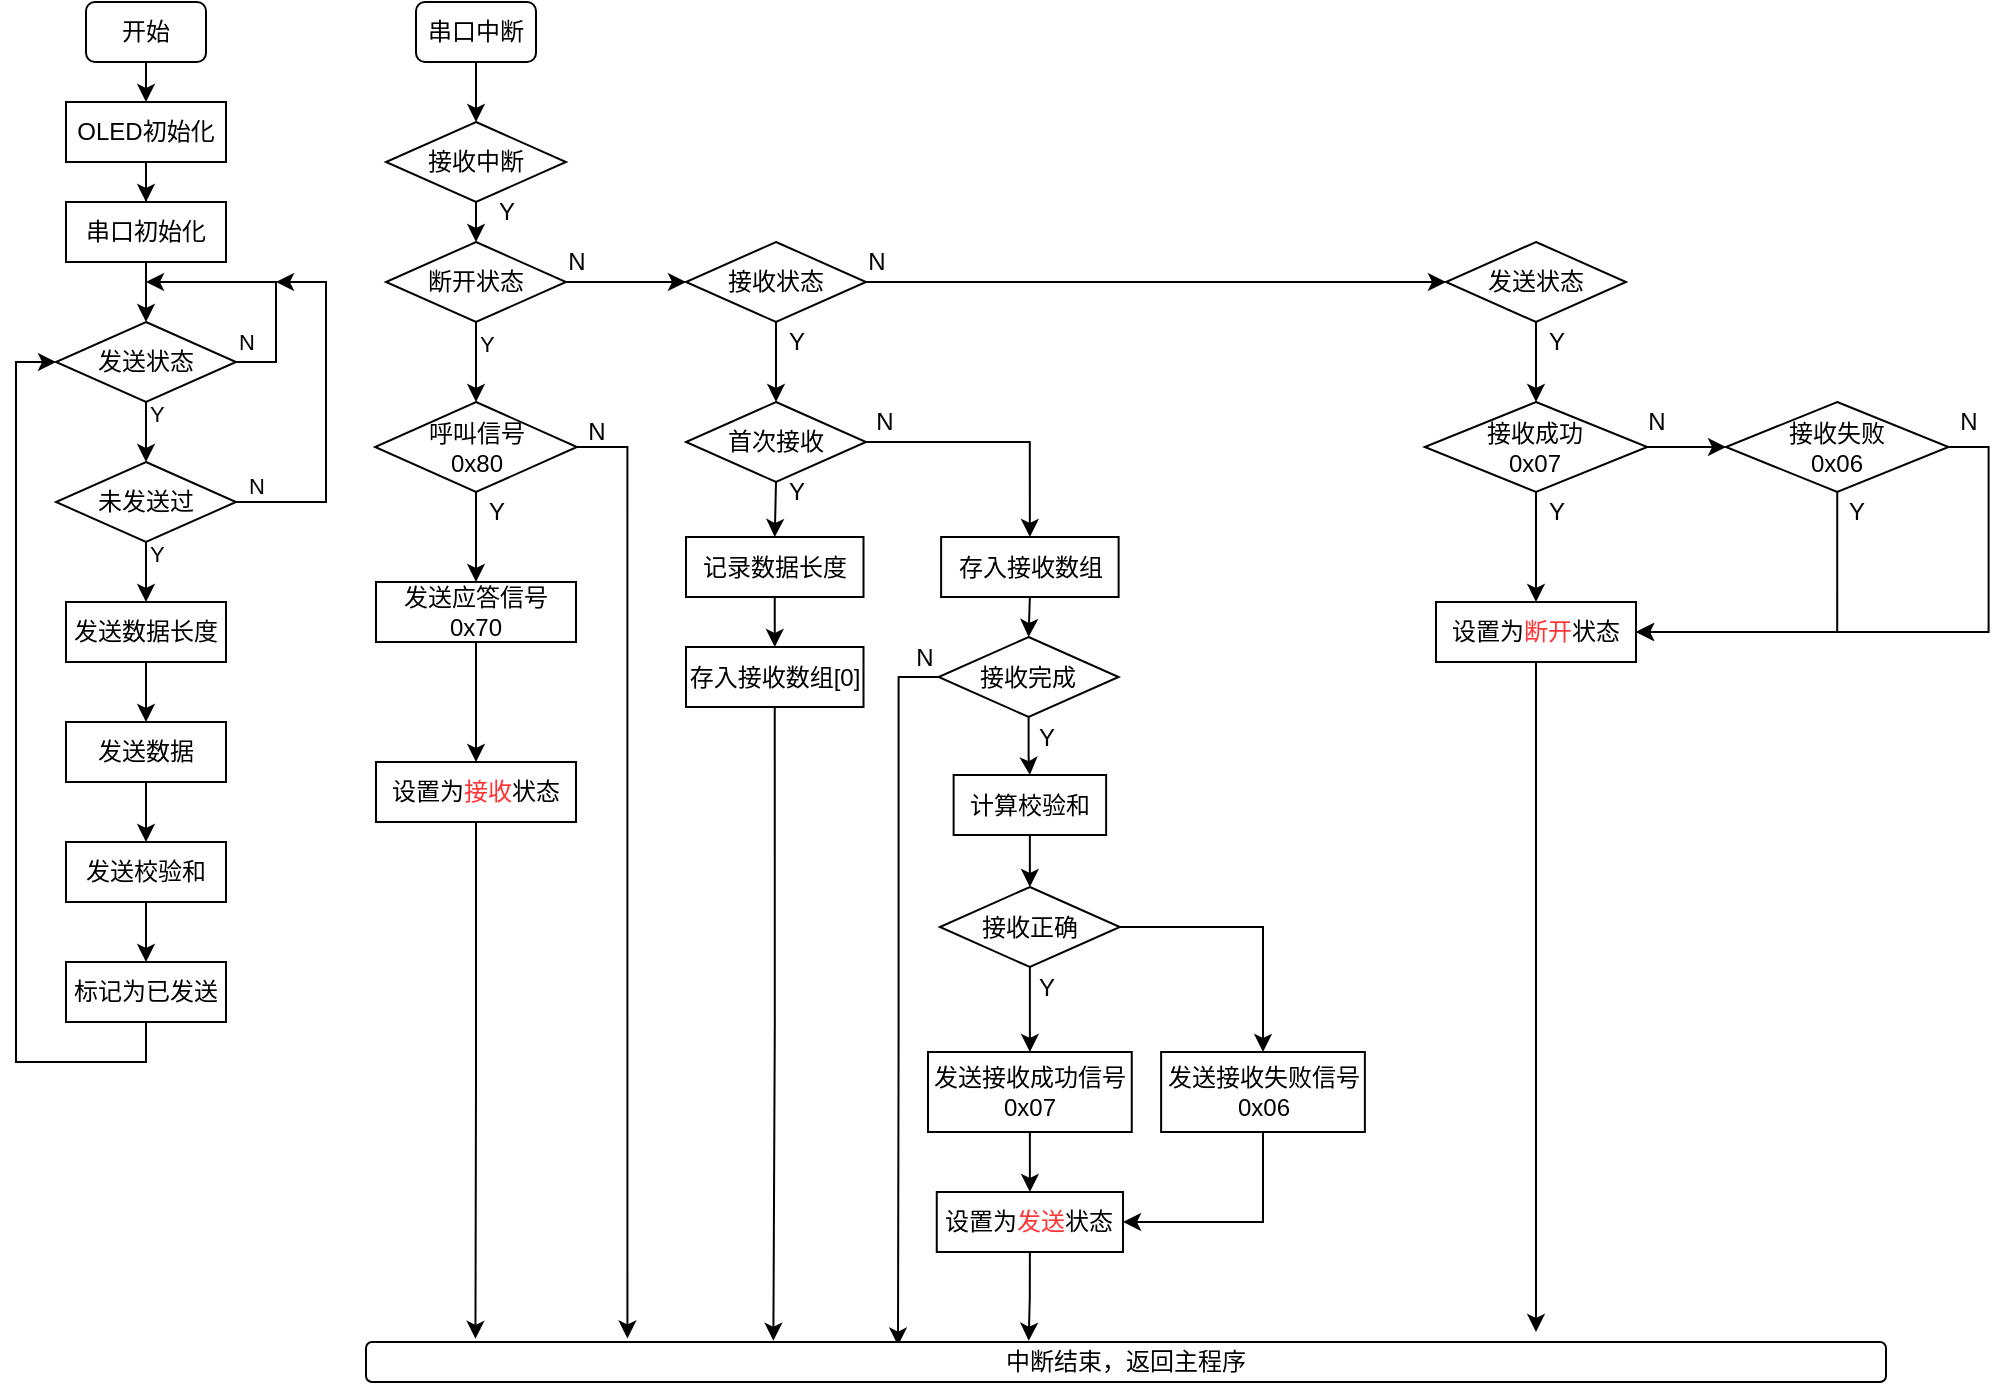 <mxfile version="14.2.9" type="github">
  <diagram id="C5RBs43oDa-KdzZeNtuy" name="Page-1">
    <mxGraphModel dx="981" dy="526" grid="1" gridSize="5" guides="1" tooltips="1" connect="1" arrows="1" fold="1" page="1" pageScale="1" pageWidth="1169" pageHeight="827" math="0" shadow="0">
      <root>
        <mxCell id="WIyWlLk6GJQsqaUBKTNV-0" />
        <mxCell id="WIyWlLk6GJQsqaUBKTNV-1" parent="WIyWlLk6GJQsqaUBKTNV-0" />
        <mxCell id="OFaKSV9ueONItdQXf5j2-81" value="Y" style="text;html=1;align=center;verticalAlign=middle;resizable=0;points=[];autosize=1;" vertex="1" parent="WIyWlLk6GJQsqaUBKTNV-1">
          <mxGeometry x="825" y="275" width="20" height="20" as="geometry" />
        </mxCell>
        <mxCell id="OFaKSV9ueONItdQXf5j2-3" style="edgeStyle=orthogonalEdgeStyle;rounded=0;orthogonalLoop=1;jettySize=auto;html=1;exitX=0.5;exitY=1;exitDx=0;exitDy=0;entryX=0.5;entryY=0;entryDx=0;entryDy=0;" edge="1" parent="WIyWlLk6GJQsqaUBKTNV-1" source="OFaKSV9ueONItdQXf5j2-4" target="OFaKSV9ueONItdQXf5j2-6">
          <mxGeometry relative="1" as="geometry" />
        </mxCell>
        <mxCell id="OFaKSV9ueONItdQXf5j2-4" value="开始" style="rounded=1;whiteSpace=wrap;html=1;" vertex="1" parent="WIyWlLk6GJQsqaUBKTNV-1">
          <mxGeometry x="100" y="30" width="60" height="30" as="geometry" />
        </mxCell>
        <mxCell id="OFaKSV9ueONItdQXf5j2-5" value="" style="edgeStyle=orthogonalEdgeStyle;rounded=0;orthogonalLoop=1;jettySize=auto;html=1;" edge="1" parent="WIyWlLk6GJQsqaUBKTNV-1" source="OFaKSV9ueONItdQXf5j2-6" target="OFaKSV9ueONItdQXf5j2-7">
          <mxGeometry relative="1" as="geometry" />
        </mxCell>
        <mxCell id="OFaKSV9ueONItdQXf5j2-6" value="OLED初始化" style="rounded=0;whiteSpace=wrap;html=1;" vertex="1" parent="WIyWlLk6GJQsqaUBKTNV-1">
          <mxGeometry x="90" y="80" width="80" height="30" as="geometry" />
        </mxCell>
        <mxCell id="OFaKSV9ueONItdQXf5j2-9" style="edgeStyle=orthogonalEdgeStyle;rounded=0;orthogonalLoop=1;jettySize=auto;html=1;exitX=0.5;exitY=1;exitDx=0;exitDy=0;entryX=0.5;entryY=0;entryDx=0;entryDy=0;" edge="1" parent="WIyWlLk6GJQsqaUBKTNV-1" source="OFaKSV9ueONItdQXf5j2-7" target="OFaKSV9ueONItdQXf5j2-8">
          <mxGeometry relative="1" as="geometry" />
        </mxCell>
        <mxCell id="OFaKSV9ueONItdQXf5j2-7" value="串口初始化" style="whiteSpace=wrap;html=1;rounded=0;" vertex="1" parent="WIyWlLk6GJQsqaUBKTNV-1">
          <mxGeometry x="90" y="130" width="80" height="30" as="geometry" />
        </mxCell>
        <mxCell id="OFaKSV9ueONItdQXf5j2-21" value="Y" style="edgeStyle=orthogonalEdgeStyle;rounded=0;orthogonalLoop=1;jettySize=auto;html=1;exitX=0.5;exitY=1;exitDx=0;exitDy=0;labelPosition=right;verticalLabelPosition=top;align=left;verticalAlign=bottom;entryX=0.5;entryY=0;entryDx=0;entryDy=0;" edge="1" parent="WIyWlLk6GJQsqaUBKTNV-1" source="OFaKSV9ueONItdQXf5j2-8" target="OFaKSV9ueONItdQXf5j2-20">
          <mxGeometry relative="1" as="geometry">
            <mxPoint x="130" y="250" as="targetPoint" />
          </mxGeometry>
        </mxCell>
        <mxCell id="OFaKSV9ueONItdQXf5j2-25" value="" style="edgeStyle=orthogonalEdgeStyle;rounded=0;orthogonalLoop=1;jettySize=auto;html=1;exitX=1;exitY=0.5;exitDx=0;exitDy=0;labelPosition=center;verticalLabelPosition=bottom;align=right;verticalAlign=bottom;" edge="1" parent="WIyWlLk6GJQsqaUBKTNV-1" source="OFaKSV9ueONItdQXf5j2-8">
          <mxGeometry relative="1" as="geometry">
            <mxPoint x="130" y="170" as="targetPoint" />
            <Array as="points">
              <mxPoint x="195" y="210" />
              <mxPoint x="195" y="170" />
            </Array>
          </mxGeometry>
        </mxCell>
        <mxCell id="OFaKSV9ueONItdQXf5j2-28" value="N" style="edgeLabel;html=1;align=center;verticalAlign=middle;resizable=0;points=[];" vertex="1" connectable="0" parent="OFaKSV9ueONItdQXf5j2-25">
          <mxGeometry x="-0.776" relative="1" as="geometry">
            <mxPoint x="-8.95" y="-10" as="offset" />
          </mxGeometry>
        </mxCell>
        <mxCell id="OFaKSV9ueONItdQXf5j2-8" value="发送状态" style="rhombus;whiteSpace=wrap;html=1;" vertex="1" parent="WIyWlLk6GJQsqaUBKTNV-1">
          <mxGeometry x="85" y="190" width="90" height="40" as="geometry" />
        </mxCell>
        <mxCell id="OFaKSV9ueONItdQXf5j2-14" value="" style="edgeStyle=orthogonalEdgeStyle;rounded=0;orthogonalLoop=1;jettySize=auto;html=1;" edge="1" parent="WIyWlLk6GJQsqaUBKTNV-1" source="OFaKSV9ueONItdQXf5j2-11" target="OFaKSV9ueONItdQXf5j2-13">
          <mxGeometry relative="1" as="geometry" />
        </mxCell>
        <mxCell id="OFaKSV9ueONItdQXf5j2-11" value="发送数据长度" style="whiteSpace=wrap;html=1;rounded=0;" vertex="1" parent="WIyWlLk6GJQsqaUBKTNV-1">
          <mxGeometry x="90" y="330" width="80" height="30" as="geometry" />
        </mxCell>
        <mxCell id="OFaKSV9ueONItdQXf5j2-16" value="" style="edgeStyle=orthogonalEdgeStyle;rounded=0;orthogonalLoop=1;jettySize=auto;html=1;" edge="1" parent="WIyWlLk6GJQsqaUBKTNV-1" source="OFaKSV9ueONItdQXf5j2-13" target="OFaKSV9ueONItdQXf5j2-15">
          <mxGeometry relative="1" as="geometry" />
        </mxCell>
        <mxCell id="OFaKSV9ueONItdQXf5j2-13" value="发送数据" style="whiteSpace=wrap;html=1;rounded=0;" vertex="1" parent="WIyWlLk6GJQsqaUBKTNV-1">
          <mxGeometry x="90" y="390" width="80" height="30" as="geometry" />
        </mxCell>
        <mxCell id="OFaKSV9ueONItdQXf5j2-18" value="" style="edgeStyle=orthogonalEdgeStyle;rounded=0;orthogonalLoop=1;jettySize=auto;html=1;" edge="1" parent="WIyWlLk6GJQsqaUBKTNV-1" source="OFaKSV9ueONItdQXf5j2-15" target="OFaKSV9ueONItdQXf5j2-17">
          <mxGeometry relative="1" as="geometry" />
        </mxCell>
        <mxCell id="OFaKSV9ueONItdQXf5j2-15" value="发送校验和" style="whiteSpace=wrap;html=1;rounded=0;" vertex="1" parent="WIyWlLk6GJQsqaUBKTNV-1">
          <mxGeometry x="90" y="450" width="80" height="30" as="geometry" />
        </mxCell>
        <mxCell id="OFaKSV9ueONItdQXf5j2-23" style="edgeStyle=orthogonalEdgeStyle;rounded=0;orthogonalLoop=1;jettySize=auto;html=1;exitX=0.5;exitY=1;exitDx=0;exitDy=0;entryX=0;entryY=0.5;entryDx=0;entryDy=0;" edge="1" parent="WIyWlLk6GJQsqaUBKTNV-1" source="OFaKSV9ueONItdQXf5j2-17" target="OFaKSV9ueONItdQXf5j2-8">
          <mxGeometry relative="1" as="geometry" />
        </mxCell>
        <mxCell id="OFaKSV9ueONItdQXf5j2-17" value="标记为已发送" style="whiteSpace=wrap;html=1;rounded=0;" vertex="1" parent="WIyWlLk6GJQsqaUBKTNV-1">
          <mxGeometry x="90" y="510" width="80" height="30" as="geometry" />
        </mxCell>
        <mxCell id="OFaKSV9ueONItdQXf5j2-22" value="Y" style="edgeStyle=orthogonalEdgeStyle;rounded=0;orthogonalLoop=1;jettySize=auto;html=1;exitX=0.5;exitY=1;exitDx=0;exitDy=0;entryX=0.5;entryY=0;entryDx=0;entryDy=0;labelPosition=right;verticalLabelPosition=top;align=left;verticalAlign=bottom;" edge="1" parent="WIyWlLk6GJQsqaUBKTNV-1" source="OFaKSV9ueONItdQXf5j2-20" target="OFaKSV9ueONItdQXf5j2-11">
          <mxGeometry relative="1" as="geometry" />
        </mxCell>
        <mxCell id="OFaKSV9ueONItdQXf5j2-24" style="edgeStyle=orthogonalEdgeStyle;rounded=0;orthogonalLoop=1;jettySize=auto;html=1;exitX=1;exitY=0.5;exitDx=0;exitDy=0;" edge="1" parent="WIyWlLk6GJQsqaUBKTNV-1" source="OFaKSV9ueONItdQXf5j2-20">
          <mxGeometry relative="1" as="geometry">
            <mxPoint x="195" y="170" as="targetPoint" />
            <Array as="points">
              <mxPoint x="220" y="280" />
              <mxPoint x="220" y="170" />
            </Array>
          </mxGeometry>
        </mxCell>
        <mxCell id="OFaKSV9ueONItdQXf5j2-26" value="N" style="edgeLabel;html=1;align=center;verticalAlign=bottom;resizable=0;points=[];" vertex="1" connectable="0" parent="OFaKSV9ueONItdQXf5j2-24">
          <mxGeometry x="-0.893" relative="1" as="geometry">
            <mxPoint as="offset" />
          </mxGeometry>
        </mxCell>
        <mxCell id="OFaKSV9ueONItdQXf5j2-20" value="未发送过" style="rhombus;whiteSpace=wrap;html=1;" vertex="1" parent="WIyWlLk6GJQsqaUBKTNV-1">
          <mxGeometry x="85" y="260" width="90" height="40" as="geometry" />
        </mxCell>
        <mxCell id="OFaKSV9ueONItdQXf5j2-29" style="edgeStyle=orthogonalEdgeStyle;rounded=0;orthogonalLoop=1;jettySize=auto;html=1;exitX=0.5;exitY=1;exitDx=0;exitDy=0;entryX=0.5;entryY=0;entryDx=0;entryDy=0;" edge="1" parent="WIyWlLk6GJQsqaUBKTNV-1" source="OFaKSV9ueONItdQXf5j2-30" target="OFaKSV9ueONItdQXf5j2-31">
          <mxGeometry relative="1" as="geometry" />
        </mxCell>
        <mxCell id="OFaKSV9ueONItdQXf5j2-30" value="串口中断" style="rounded=1;whiteSpace=wrap;html=1;" vertex="1" parent="WIyWlLk6GJQsqaUBKTNV-1">
          <mxGeometry x="265" y="30" width="60" height="30" as="geometry" />
        </mxCell>
        <mxCell id="OFaKSV9ueONItdQXf5j2-33" style="edgeStyle=orthogonalEdgeStyle;rounded=0;orthogonalLoop=1;jettySize=auto;html=1;exitX=0.5;exitY=1;exitDx=0;exitDy=0;entryX=0.5;entryY=0;entryDx=0;entryDy=0;align=right;" edge="1" parent="WIyWlLk6GJQsqaUBKTNV-1" source="OFaKSV9ueONItdQXf5j2-31" target="OFaKSV9ueONItdQXf5j2-32">
          <mxGeometry relative="1" as="geometry" />
        </mxCell>
        <mxCell id="OFaKSV9ueONItdQXf5j2-31" value="接收中断" style="rhombus;whiteSpace=wrap;html=1;" vertex="1" parent="WIyWlLk6GJQsqaUBKTNV-1">
          <mxGeometry x="250" y="90" width="90" height="40" as="geometry" />
        </mxCell>
        <mxCell id="OFaKSV9ueONItdQXf5j2-36" style="edgeStyle=orthogonalEdgeStyle;rounded=0;orthogonalLoop=1;jettySize=auto;html=1;exitX=1;exitY=0.5;exitDx=0;exitDy=0;entryX=0;entryY=0.5;entryDx=0;entryDy=0;align=right;" edge="1" parent="WIyWlLk6GJQsqaUBKTNV-1" source="OFaKSV9ueONItdQXf5j2-32" target="OFaKSV9ueONItdQXf5j2-34">
          <mxGeometry relative="1" as="geometry" />
        </mxCell>
        <mxCell id="OFaKSV9ueONItdQXf5j2-39" value="Y" style="edgeStyle=orthogonalEdgeStyle;rounded=0;orthogonalLoop=1;jettySize=auto;html=1;exitX=0.5;exitY=1;exitDx=0;exitDy=0;entryX=0.5;entryY=0;entryDx=0;entryDy=0;align=left;labelPosition=right;verticalLabelPosition=top;verticalAlign=bottom;" edge="1" parent="WIyWlLk6GJQsqaUBKTNV-1" source="OFaKSV9ueONItdQXf5j2-32" target="OFaKSV9ueONItdQXf5j2-38">
          <mxGeometry relative="1" as="geometry" />
        </mxCell>
        <mxCell id="OFaKSV9ueONItdQXf5j2-32" value="断开状态" style="rhombus;whiteSpace=wrap;html=1;" vertex="1" parent="WIyWlLk6GJQsqaUBKTNV-1">
          <mxGeometry x="250" y="150" width="90" height="40" as="geometry" />
        </mxCell>
        <mxCell id="OFaKSV9ueONItdQXf5j2-37" style="edgeStyle=orthogonalEdgeStyle;rounded=0;orthogonalLoop=1;jettySize=auto;html=1;exitX=1;exitY=0.5;exitDx=0;exitDy=0;entryX=0;entryY=0.5;entryDx=0;entryDy=0;align=right;" edge="1" parent="WIyWlLk6GJQsqaUBKTNV-1" source="OFaKSV9ueONItdQXf5j2-34" target="OFaKSV9ueONItdQXf5j2-35">
          <mxGeometry relative="1" as="geometry" />
        </mxCell>
        <mxCell id="OFaKSV9ueONItdQXf5j2-65" style="edgeStyle=orthogonalEdgeStyle;rounded=0;orthogonalLoop=1;jettySize=auto;html=1;exitX=0.5;exitY=1;exitDx=0;exitDy=0;entryX=0.5;entryY=0;entryDx=0;entryDy=0;align=right;" edge="1" parent="WIyWlLk6GJQsqaUBKTNV-1" source="OFaKSV9ueONItdQXf5j2-34" target="OFaKSV9ueONItdQXf5j2-47">
          <mxGeometry relative="1" as="geometry" />
        </mxCell>
        <mxCell id="OFaKSV9ueONItdQXf5j2-34" value="接收状态" style="rhombus;whiteSpace=wrap;html=1;" vertex="1" parent="WIyWlLk6GJQsqaUBKTNV-1">
          <mxGeometry x="400" y="150" width="90" height="40" as="geometry" />
        </mxCell>
        <mxCell id="OFaKSV9ueONItdQXf5j2-75" style="edgeStyle=orthogonalEdgeStyle;rounded=0;orthogonalLoop=1;jettySize=auto;html=1;exitX=0.5;exitY=1;exitDx=0;exitDy=0;entryX=0.5;entryY=0;entryDx=0;entryDy=0;align=right;" edge="1" parent="WIyWlLk6GJQsqaUBKTNV-1" source="OFaKSV9ueONItdQXf5j2-35" target="OFaKSV9ueONItdQXf5j2-70">
          <mxGeometry relative="1" as="geometry" />
        </mxCell>
        <mxCell id="OFaKSV9ueONItdQXf5j2-35" value="发送状态" style="rhombus;whiteSpace=wrap;html=1;" vertex="1" parent="WIyWlLk6GJQsqaUBKTNV-1">
          <mxGeometry x="780" y="150" width="90" height="40" as="geometry" />
        </mxCell>
        <mxCell id="OFaKSV9ueONItdQXf5j2-43" style="edgeStyle=orthogonalEdgeStyle;rounded=0;orthogonalLoop=1;jettySize=auto;html=1;exitX=0.5;exitY=1;exitDx=0;exitDy=0;entryX=0.5;entryY=0;entryDx=0;entryDy=0;align=right;" edge="1" parent="WIyWlLk6GJQsqaUBKTNV-1" source="OFaKSV9ueONItdQXf5j2-38" target="OFaKSV9ueONItdQXf5j2-42">
          <mxGeometry relative="1" as="geometry" />
        </mxCell>
        <mxCell id="OFaKSV9ueONItdQXf5j2-102" style="edgeStyle=orthogonalEdgeStyle;rounded=0;orthogonalLoop=1;jettySize=auto;html=1;exitX=1;exitY=0.5;exitDx=0;exitDy=0;entryX=0.172;entryY=-0.089;entryDx=0;entryDy=0;entryPerimeter=0;align=right;" edge="1" parent="WIyWlLk6GJQsqaUBKTNV-1" source="OFaKSV9ueONItdQXf5j2-38" target="OFaKSV9ueONItdQXf5j2-89">
          <mxGeometry relative="1" as="geometry" />
        </mxCell>
        <mxCell id="OFaKSV9ueONItdQXf5j2-38" value="呼叫信号&lt;br&gt;0x80" style="rhombus;whiteSpace=wrap;html=1;" vertex="1" parent="WIyWlLk6GJQsqaUBKTNV-1">
          <mxGeometry x="244.54" y="230" width="100.93" height="45" as="geometry" />
        </mxCell>
        <mxCell id="OFaKSV9ueONItdQXf5j2-90" style="edgeStyle=orthogonalEdgeStyle;rounded=0;orthogonalLoop=1;jettySize=auto;html=1;exitX=0.5;exitY=1;exitDx=0;exitDy=0;entryX=0.072;entryY=-0.079;entryDx=0;entryDy=0;entryPerimeter=0;align=right;" edge="1" parent="WIyWlLk6GJQsqaUBKTNV-1" source="OFaKSV9ueONItdQXf5j2-40" target="OFaKSV9ueONItdQXf5j2-89">
          <mxGeometry relative="1" as="geometry" />
        </mxCell>
        <mxCell id="OFaKSV9ueONItdQXf5j2-40" value="设置为&lt;font color=&quot;#ff3333&quot;&gt;接收&lt;/font&gt;状态" style="whiteSpace=wrap;html=1;" vertex="1" parent="WIyWlLk6GJQsqaUBKTNV-1">
          <mxGeometry x="245" y="410" width="100" height="30" as="geometry" />
        </mxCell>
        <mxCell id="OFaKSV9ueONItdQXf5j2-44" style="edgeStyle=orthogonalEdgeStyle;rounded=0;orthogonalLoop=1;jettySize=auto;html=1;exitX=0.5;exitY=1;exitDx=0;exitDy=0;entryX=0.5;entryY=0;entryDx=0;entryDy=0;align=right;" edge="1" parent="WIyWlLk6GJQsqaUBKTNV-1" source="OFaKSV9ueONItdQXf5j2-42" target="OFaKSV9ueONItdQXf5j2-40">
          <mxGeometry relative="1" as="geometry" />
        </mxCell>
        <mxCell id="OFaKSV9ueONItdQXf5j2-42" value="发送应答信号&lt;br&gt;0x70" style="whiteSpace=wrap;html=1;" vertex="1" parent="WIyWlLk6GJQsqaUBKTNV-1">
          <mxGeometry x="245" y="320" width="100" height="30" as="geometry" />
        </mxCell>
        <mxCell id="OFaKSV9ueONItdQXf5j2-45" style="edgeStyle=orthogonalEdgeStyle;rounded=0;orthogonalLoop=1;jettySize=auto;html=1;exitX=0.5;exitY=1;exitDx=0;exitDy=0;entryX=0.5;entryY=0;entryDx=0;entryDy=0;" edge="1" parent="WIyWlLk6GJQsqaUBKTNV-1" source="OFaKSV9ueONItdQXf5j2-47" target="OFaKSV9ueONItdQXf5j2-50">
          <mxGeometry relative="1" as="geometry" />
        </mxCell>
        <mxCell id="OFaKSV9ueONItdQXf5j2-46" style="edgeStyle=orthogonalEdgeStyle;rounded=0;orthogonalLoop=1;jettySize=auto;html=1;exitX=1;exitY=0.5;exitDx=0;exitDy=0;entryX=0.5;entryY=0;entryDx=0;entryDy=0;" edge="1" parent="WIyWlLk6GJQsqaUBKTNV-1" source="OFaKSV9ueONItdQXf5j2-47" target="OFaKSV9ueONItdQXf5j2-52">
          <mxGeometry relative="1" as="geometry" />
        </mxCell>
        <mxCell id="OFaKSV9ueONItdQXf5j2-47" value="首次接收" style="rhombus;whiteSpace=wrap;html=1;" vertex="1" parent="WIyWlLk6GJQsqaUBKTNV-1">
          <mxGeometry x="400" y="230" width="90" height="40" as="geometry" />
        </mxCell>
        <mxCell id="OFaKSV9ueONItdQXf5j2-91" style="edgeStyle=orthogonalEdgeStyle;rounded=0;orthogonalLoop=1;jettySize=auto;html=1;exitX=0.5;exitY=1;exitDx=0;exitDy=0;entryX=0.268;entryY=-0.031;entryDx=0;entryDy=0;entryPerimeter=0;align=right;" edge="1" parent="WIyWlLk6GJQsqaUBKTNV-1" source="OFaKSV9ueONItdQXf5j2-48" target="OFaKSV9ueONItdQXf5j2-89">
          <mxGeometry relative="1" as="geometry" />
        </mxCell>
        <mxCell id="OFaKSV9ueONItdQXf5j2-48" value="存入接收数组[0]" style="whiteSpace=wrap;html=1;" vertex="1" parent="WIyWlLk6GJQsqaUBKTNV-1">
          <mxGeometry x="400" y="352.5" width="88.75" height="30" as="geometry" />
        </mxCell>
        <mxCell id="OFaKSV9ueONItdQXf5j2-49" style="edgeStyle=orthogonalEdgeStyle;rounded=0;orthogonalLoop=1;jettySize=auto;html=1;exitX=0.5;exitY=1;exitDx=0;exitDy=0;entryX=0.5;entryY=0;entryDx=0;entryDy=0;" edge="1" parent="WIyWlLk6GJQsqaUBKTNV-1" source="OFaKSV9ueONItdQXf5j2-50" target="OFaKSV9ueONItdQXf5j2-48">
          <mxGeometry relative="1" as="geometry" />
        </mxCell>
        <mxCell id="OFaKSV9ueONItdQXf5j2-50" value="记录数据长度" style="whiteSpace=wrap;html=1;" vertex="1" parent="WIyWlLk6GJQsqaUBKTNV-1">
          <mxGeometry x="400" y="297.5" width="88.75" height="30" as="geometry" />
        </mxCell>
        <mxCell id="OFaKSV9ueONItdQXf5j2-51" style="edgeStyle=orthogonalEdgeStyle;rounded=0;orthogonalLoop=1;jettySize=auto;html=1;exitX=0.5;exitY=1;exitDx=0;exitDy=0;entryX=0.5;entryY=0;entryDx=0;entryDy=0;" edge="1" parent="WIyWlLk6GJQsqaUBKTNV-1" source="OFaKSV9ueONItdQXf5j2-52" target="OFaKSV9ueONItdQXf5j2-54">
          <mxGeometry relative="1" as="geometry" />
        </mxCell>
        <mxCell id="OFaKSV9ueONItdQXf5j2-52" value="存入接收数组" style="whiteSpace=wrap;html=1;" vertex="1" parent="WIyWlLk6GJQsqaUBKTNV-1">
          <mxGeometry x="527.56" y="297.5" width="88.75" height="30" as="geometry" />
        </mxCell>
        <mxCell id="OFaKSV9ueONItdQXf5j2-53" value="" style="edgeStyle=orthogonalEdgeStyle;rounded=0;orthogonalLoop=1;jettySize=auto;html=1;" edge="1" parent="WIyWlLk6GJQsqaUBKTNV-1" source="OFaKSV9ueONItdQXf5j2-54" target="OFaKSV9ueONItdQXf5j2-56">
          <mxGeometry relative="1" as="geometry" />
        </mxCell>
        <mxCell id="OFaKSV9ueONItdQXf5j2-100" style="edgeStyle=orthogonalEdgeStyle;rounded=0;orthogonalLoop=1;jettySize=auto;html=1;exitX=0;exitY=0.5;exitDx=0;exitDy=0;entryX=0.35;entryY=0.088;entryDx=0;entryDy=0;entryPerimeter=0;align=right;" edge="1" parent="WIyWlLk6GJQsqaUBKTNV-1" source="OFaKSV9ueONItdQXf5j2-54" target="OFaKSV9ueONItdQXf5j2-89">
          <mxGeometry relative="1" as="geometry" />
        </mxCell>
        <mxCell id="OFaKSV9ueONItdQXf5j2-54" value="接收完成" style="rhombus;whiteSpace=wrap;html=1;" vertex="1" parent="WIyWlLk6GJQsqaUBKTNV-1">
          <mxGeometry x="526.31" y="347.5" width="90" height="40" as="geometry" />
        </mxCell>
        <mxCell id="OFaKSV9ueONItdQXf5j2-55" style="edgeStyle=orthogonalEdgeStyle;rounded=0;orthogonalLoop=1;jettySize=auto;html=1;exitX=0.5;exitY=1;exitDx=0;exitDy=0;entryX=0.5;entryY=0;entryDx=0;entryDy=0;" edge="1" parent="WIyWlLk6GJQsqaUBKTNV-1" source="OFaKSV9ueONItdQXf5j2-56" target="OFaKSV9ueONItdQXf5j2-59">
          <mxGeometry relative="1" as="geometry" />
        </mxCell>
        <mxCell id="OFaKSV9ueONItdQXf5j2-56" value="计算校验和" style="whiteSpace=wrap;html=1;" vertex="1" parent="WIyWlLk6GJQsqaUBKTNV-1">
          <mxGeometry x="533.81" y="416.5" width="76.25" height="30" as="geometry" />
        </mxCell>
        <mxCell id="OFaKSV9ueONItdQXf5j2-57" style="edgeStyle=orthogonalEdgeStyle;rounded=0;orthogonalLoop=1;jettySize=auto;html=1;exitX=0.5;exitY=1;exitDx=0;exitDy=0;entryX=0.5;entryY=0;entryDx=0;entryDy=0;" edge="1" parent="WIyWlLk6GJQsqaUBKTNV-1" source="OFaKSV9ueONItdQXf5j2-59" target="OFaKSV9ueONItdQXf5j2-62">
          <mxGeometry relative="1" as="geometry" />
        </mxCell>
        <mxCell id="OFaKSV9ueONItdQXf5j2-58" style="edgeStyle=orthogonalEdgeStyle;rounded=0;orthogonalLoop=1;jettySize=auto;html=1;exitX=1;exitY=0.5;exitDx=0;exitDy=0;entryX=0.5;entryY=0;entryDx=0;entryDy=0;" edge="1" parent="WIyWlLk6GJQsqaUBKTNV-1" source="OFaKSV9ueONItdQXf5j2-59" target="OFaKSV9ueONItdQXf5j2-64">
          <mxGeometry relative="1" as="geometry" />
        </mxCell>
        <mxCell id="OFaKSV9ueONItdQXf5j2-59" value="接收正确" style="rhombus;whiteSpace=wrap;html=1;" vertex="1" parent="WIyWlLk6GJQsqaUBKTNV-1">
          <mxGeometry x="526.94" y="472.5" width="90" height="40" as="geometry" />
        </mxCell>
        <mxCell id="OFaKSV9ueONItdQXf5j2-92" style="edgeStyle=orthogonalEdgeStyle;rounded=0;orthogonalLoop=1;jettySize=auto;html=1;exitX=0.5;exitY=1;exitDx=0;exitDy=0;entryX=0.436;entryY=-0.031;entryDx=0;entryDy=0;entryPerimeter=0;align=right;" edge="1" parent="WIyWlLk6GJQsqaUBKTNV-1" source="OFaKSV9ueONItdQXf5j2-60" target="OFaKSV9ueONItdQXf5j2-89">
          <mxGeometry relative="1" as="geometry" />
        </mxCell>
        <mxCell id="OFaKSV9ueONItdQXf5j2-60" value="设置为&lt;font color=&quot;#ff3333&quot;&gt;发送&lt;/font&gt;状态" style="whiteSpace=wrap;html=1;" vertex="1" parent="WIyWlLk6GJQsqaUBKTNV-1">
          <mxGeometry x="525.38" y="625" width="93.13" height="30" as="geometry" />
        </mxCell>
        <mxCell id="OFaKSV9ueONItdQXf5j2-61" style="edgeStyle=orthogonalEdgeStyle;rounded=0;orthogonalLoop=1;jettySize=auto;html=1;exitX=0.5;exitY=1;exitDx=0;exitDy=0;entryX=0.5;entryY=0;entryDx=0;entryDy=0;" edge="1" parent="WIyWlLk6GJQsqaUBKTNV-1" source="OFaKSV9ueONItdQXf5j2-62" target="OFaKSV9ueONItdQXf5j2-60">
          <mxGeometry relative="1" as="geometry" />
        </mxCell>
        <mxCell id="OFaKSV9ueONItdQXf5j2-62" value="发送接收成功信号&lt;br&gt;0x07" style="whiteSpace=wrap;html=1;" vertex="1" parent="WIyWlLk6GJQsqaUBKTNV-1">
          <mxGeometry x="521" y="555" width="101.88" height="40" as="geometry" />
        </mxCell>
        <mxCell id="OFaKSV9ueONItdQXf5j2-63" style="edgeStyle=orthogonalEdgeStyle;rounded=0;orthogonalLoop=1;jettySize=auto;html=1;exitX=0.5;exitY=1;exitDx=0;exitDy=0;entryX=1;entryY=0.5;entryDx=0;entryDy=0;" edge="1" parent="WIyWlLk6GJQsqaUBKTNV-1" source="OFaKSV9ueONItdQXf5j2-64" target="OFaKSV9ueONItdQXf5j2-60">
          <mxGeometry relative="1" as="geometry" />
        </mxCell>
        <mxCell id="OFaKSV9ueONItdQXf5j2-64" value="发送接收失败信号&lt;br&gt;0x06" style="whiteSpace=wrap;html=1;" vertex="1" parent="WIyWlLk6GJQsqaUBKTNV-1">
          <mxGeometry x="637.56" y="555" width="101.88" height="40" as="geometry" />
        </mxCell>
        <mxCell id="OFaKSV9ueONItdQXf5j2-69" value="" style="edgeStyle=orthogonalEdgeStyle;rounded=0;orthogonalLoop=1;jettySize=auto;html=1;" edge="1" parent="WIyWlLk6GJQsqaUBKTNV-1" source="OFaKSV9ueONItdQXf5j2-70" target="OFaKSV9ueONItdQXf5j2-73">
          <mxGeometry relative="1" as="geometry" />
        </mxCell>
        <mxCell id="OFaKSV9ueONItdQXf5j2-79" style="edgeStyle=orthogonalEdgeStyle;rounded=0;orthogonalLoop=1;jettySize=auto;html=1;exitX=0.5;exitY=1;exitDx=0;exitDy=0;align=right;" edge="1" parent="WIyWlLk6GJQsqaUBKTNV-1" source="OFaKSV9ueONItdQXf5j2-70">
          <mxGeometry relative="1" as="geometry">
            <mxPoint x="825" y="330" as="targetPoint" />
          </mxGeometry>
        </mxCell>
        <mxCell id="OFaKSV9ueONItdQXf5j2-70" value="接收成功&lt;br&gt;0x07" style="rhombus;whiteSpace=wrap;html=1;" vertex="1" parent="WIyWlLk6GJQsqaUBKTNV-1">
          <mxGeometry x="769.38" y="230" width="111.25" height="45" as="geometry" />
        </mxCell>
        <mxCell id="OFaKSV9ueONItdQXf5j2-93" style="edgeStyle=orthogonalEdgeStyle;rounded=0;orthogonalLoop=1;jettySize=auto;html=1;exitX=0.5;exitY=1;exitDx=0;exitDy=0;align=right;" edge="1" parent="WIyWlLk6GJQsqaUBKTNV-1" source="OFaKSV9ueONItdQXf5j2-74">
          <mxGeometry relative="1" as="geometry">
            <mxPoint x="825" y="695" as="targetPoint" />
          </mxGeometry>
        </mxCell>
        <mxCell id="OFaKSV9ueONItdQXf5j2-74" value="设置为&lt;font color=&quot;#ff3333&quot;&gt;断开&lt;/font&gt;状态" style="whiteSpace=wrap;html=1;" vertex="1" parent="WIyWlLk6GJQsqaUBKTNV-1">
          <mxGeometry x="775" y="330" width="100" height="30" as="geometry" />
        </mxCell>
        <mxCell id="OFaKSV9ueONItdQXf5j2-78" value="Y" style="text;html=1;align=center;verticalAlign=middle;resizable=0;points=[];autosize=1;" vertex="1" parent="WIyWlLk6GJQsqaUBKTNV-1">
          <mxGeometry x="975" y="275" width="20" height="20" as="geometry" />
        </mxCell>
        <mxCell id="OFaKSV9ueONItdQXf5j2-80" style="edgeStyle=orthogonalEdgeStyle;rounded=0;orthogonalLoop=1;jettySize=auto;html=1;exitX=0.5;exitY=1;exitDx=0;exitDy=0;entryX=1;entryY=0.5;entryDx=0;entryDy=0;align=right;" edge="1" parent="WIyWlLk6GJQsqaUBKTNV-1" source="OFaKSV9ueONItdQXf5j2-73" target="OFaKSV9ueONItdQXf5j2-74">
          <mxGeometry relative="1" as="geometry" />
        </mxCell>
        <mxCell id="OFaKSV9ueONItdQXf5j2-94" style="edgeStyle=orthogonalEdgeStyle;rounded=0;orthogonalLoop=1;jettySize=auto;html=1;exitX=1;exitY=0.5;exitDx=0;exitDy=0;entryX=1;entryY=0.5;entryDx=0;entryDy=0;align=right;" edge="1" parent="WIyWlLk6GJQsqaUBKTNV-1" source="OFaKSV9ueONItdQXf5j2-73" target="OFaKSV9ueONItdQXf5j2-74">
          <mxGeometry relative="1" as="geometry" />
        </mxCell>
        <mxCell id="OFaKSV9ueONItdQXf5j2-73" value="接收失败&lt;br&gt;0x06" style="rhombus;whiteSpace=wrap;html=1;" vertex="1" parent="WIyWlLk6GJQsqaUBKTNV-1">
          <mxGeometry x="920" y="230" width="111.25" height="45" as="geometry" />
        </mxCell>
        <mxCell id="OFaKSV9ueONItdQXf5j2-82" value="Y" style="text;html=1;align=center;verticalAlign=middle;resizable=0;points=[];autosize=1;" vertex="1" parent="WIyWlLk6GJQsqaUBKTNV-1">
          <mxGeometry x="445" y="265" width="20" height="20" as="geometry" />
        </mxCell>
        <mxCell id="OFaKSV9ueONItdQXf5j2-83" value="Y" style="text;html=1;align=center;verticalAlign=middle;resizable=0;points=[];autosize=1;" vertex="1" parent="WIyWlLk6GJQsqaUBKTNV-1">
          <mxGeometry x="295" y="275" width="20" height="20" as="geometry" />
        </mxCell>
        <mxCell id="OFaKSV9ueONItdQXf5j2-84" value="Y" style="text;html=1;align=center;verticalAlign=middle;resizable=0;points=[];autosize=1;" vertex="1" parent="WIyWlLk6GJQsqaUBKTNV-1">
          <mxGeometry x="300" y="125" width="20" height="20" as="geometry" />
        </mxCell>
        <mxCell id="OFaKSV9ueONItdQXf5j2-85" value="Y" style="text;html=1;align=center;verticalAlign=middle;resizable=0;points=[];autosize=1;" vertex="1" parent="WIyWlLk6GJQsqaUBKTNV-1">
          <mxGeometry x="445" y="190" width="20" height="20" as="geometry" />
        </mxCell>
        <mxCell id="OFaKSV9ueONItdQXf5j2-86" value="Y" style="text;html=1;align=center;verticalAlign=middle;resizable=0;points=[];autosize=1;" vertex="1" parent="WIyWlLk6GJQsqaUBKTNV-1">
          <mxGeometry x="570" y="387.5" width="20" height="20" as="geometry" />
        </mxCell>
        <mxCell id="OFaKSV9ueONItdQXf5j2-87" value="Y" style="text;html=1;align=center;verticalAlign=middle;resizable=0;points=[];autosize=1;" vertex="1" parent="WIyWlLk6GJQsqaUBKTNV-1">
          <mxGeometry x="570" y="512.5" width="20" height="20" as="geometry" />
        </mxCell>
        <mxCell id="OFaKSV9ueONItdQXf5j2-88" value="Y" style="text;html=1;align=center;verticalAlign=middle;resizable=0;points=[];autosize=1;" vertex="1" parent="WIyWlLk6GJQsqaUBKTNV-1">
          <mxGeometry x="825" y="190" width="20" height="20" as="geometry" />
        </mxCell>
        <mxCell id="OFaKSV9ueONItdQXf5j2-89" value="中断结束，返回主程序" style="rounded=1;whiteSpace=wrap;html=1;" vertex="1" parent="WIyWlLk6GJQsqaUBKTNV-1">
          <mxGeometry x="240" y="700" width="760" height="20" as="geometry" />
        </mxCell>
        <mxCell id="OFaKSV9ueONItdQXf5j2-95" value="N" style="text;html=1;align=center;verticalAlign=middle;resizable=0;points=[];autosize=1;" vertex="1" parent="WIyWlLk6GJQsqaUBKTNV-1">
          <mxGeometry x="1031.25" y="230" width="20" height="20" as="geometry" />
        </mxCell>
        <mxCell id="OFaKSV9ueONItdQXf5j2-96" value="N" style="text;html=1;align=center;verticalAlign=middle;resizable=0;points=[];autosize=1;" vertex="1" parent="WIyWlLk6GJQsqaUBKTNV-1">
          <mxGeometry x="875" y="230" width="20" height="20" as="geometry" />
        </mxCell>
        <mxCell id="OFaKSV9ueONItdQXf5j2-97" value="N" style="text;html=1;align=center;verticalAlign=middle;resizable=0;points=[];autosize=1;" vertex="1" parent="WIyWlLk6GJQsqaUBKTNV-1">
          <mxGeometry x="488.75" y="230" width="20" height="20" as="geometry" />
        </mxCell>
        <mxCell id="OFaKSV9ueONItdQXf5j2-98" value="N" style="text;html=1;align=center;verticalAlign=middle;resizable=0;points=[];autosize=1;" vertex="1" parent="WIyWlLk6GJQsqaUBKTNV-1">
          <mxGeometry x="335" y="150" width="20" height="20" as="geometry" />
        </mxCell>
        <mxCell id="OFaKSV9ueONItdQXf5j2-99" value="N" style="text;html=1;align=center;verticalAlign=middle;resizable=0;points=[];autosize=1;" vertex="1" parent="WIyWlLk6GJQsqaUBKTNV-1">
          <mxGeometry x="485" y="150" width="20" height="20" as="geometry" />
        </mxCell>
        <mxCell id="OFaKSV9ueONItdQXf5j2-101" value="N" style="text;html=1;align=center;verticalAlign=middle;resizable=0;points=[];autosize=1;" vertex="1" parent="WIyWlLk6GJQsqaUBKTNV-1">
          <mxGeometry x="508.75" y="347.5" width="20" height="20" as="geometry" />
        </mxCell>
        <mxCell id="OFaKSV9ueONItdQXf5j2-103" value="N" style="text;html=1;align=center;verticalAlign=middle;resizable=0;points=[];autosize=1;" vertex="1" parent="WIyWlLk6GJQsqaUBKTNV-1">
          <mxGeometry x="345" y="235" width="20" height="20" as="geometry" />
        </mxCell>
      </root>
    </mxGraphModel>
  </diagram>
</mxfile>
